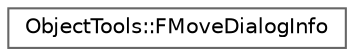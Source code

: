 digraph "Graphical Class Hierarchy"
{
 // INTERACTIVE_SVG=YES
 // LATEX_PDF_SIZE
  bgcolor="transparent";
  edge [fontname=Helvetica,fontsize=10,labelfontname=Helvetica,labelfontsize=10];
  node [fontname=Helvetica,fontsize=10,shape=box,height=0.2,width=0.4];
  rankdir="LR";
  Node0 [id="Node000000",label="ObjectTools::FMoveDialogInfo",height=0.2,width=0.4,color="grey40", fillcolor="white", style="filled",URL="$d2/d32/structObjectTools_1_1FMoveDialogInfo.html",tooltip="Information that can be gathered from the move dialog."];
}
